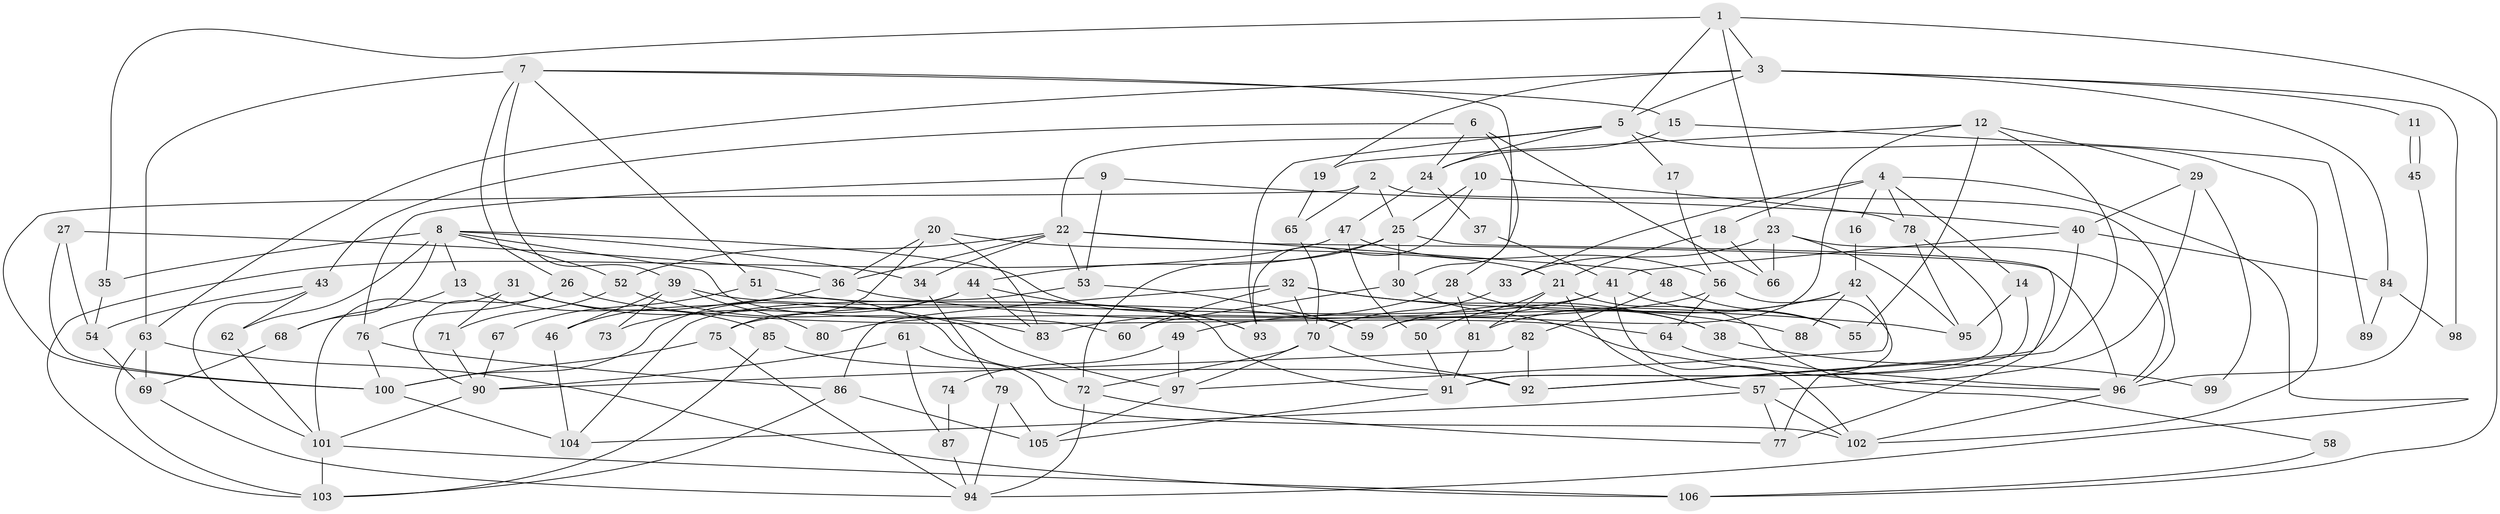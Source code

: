 // Generated by graph-tools (version 1.1) at 2025/49/03/09/25 04:49:14]
// undirected, 106 vertices, 212 edges
graph export_dot {
graph [start="1"]
  node [color=gray90,style=filled];
  1;
  2;
  3;
  4;
  5;
  6;
  7;
  8;
  9;
  10;
  11;
  12;
  13;
  14;
  15;
  16;
  17;
  18;
  19;
  20;
  21;
  22;
  23;
  24;
  25;
  26;
  27;
  28;
  29;
  30;
  31;
  32;
  33;
  34;
  35;
  36;
  37;
  38;
  39;
  40;
  41;
  42;
  43;
  44;
  45;
  46;
  47;
  48;
  49;
  50;
  51;
  52;
  53;
  54;
  55;
  56;
  57;
  58;
  59;
  60;
  61;
  62;
  63;
  64;
  65;
  66;
  67;
  68;
  69;
  70;
  71;
  72;
  73;
  74;
  75;
  76;
  77;
  78;
  79;
  80;
  81;
  82;
  83;
  84;
  85;
  86;
  87;
  88;
  89;
  90;
  91;
  92;
  93;
  94;
  95;
  96;
  97;
  98;
  99;
  100;
  101;
  102;
  103;
  104;
  105;
  106;
  1 -- 3;
  1 -- 106;
  1 -- 5;
  1 -- 23;
  1 -- 35;
  2 -- 96;
  2 -- 25;
  2 -- 65;
  2 -- 100;
  3 -- 19;
  3 -- 5;
  3 -- 11;
  3 -- 63;
  3 -- 84;
  3 -- 98;
  4 -- 14;
  4 -- 94;
  4 -- 16;
  4 -- 18;
  4 -- 33;
  4 -- 78;
  5 -- 102;
  5 -- 17;
  5 -- 22;
  5 -- 24;
  5 -- 93;
  6 -- 43;
  6 -- 28;
  6 -- 24;
  6 -- 66;
  7 -- 63;
  7 -- 30;
  7 -- 15;
  7 -- 26;
  7 -- 39;
  7 -- 51;
  8 -- 60;
  8 -- 35;
  8 -- 13;
  8 -- 34;
  8 -- 52;
  8 -- 62;
  8 -- 68;
  8 -- 93;
  9 -- 53;
  9 -- 76;
  9 -- 40;
  10 -- 93;
  10 -- 25;
  10 -- 78;
  11 -- 45;
  11 -- 45;
  12 -- 59;
  12 -- 92;
  12 -- 19;
  12 -- 29;
  12 -- 55;
  13 -- 68;
  13 -- 85;
  14 -- 91;
  14 -- 95;
  15 -- 24;
  15 -- 89;
  16 -- 42;
  17 -- 56;
  18 -- 66;
  18 -- 21;
  19 -- 65;
  20 -- 83;
  20 -- 21;
  20 -- 36;
  20 -- 75;
  21 -- 81;
  21 -- 50;
  21 -- 57;
  21 -- 58;
  22 -- 34;
  22 -- 36;
  22 -- 48;
  22 -- 52;
  22 -- 53;
  22 -- 96;
  23 -- 95;
  23 -- 33;
  23 -- 66;
  23 -- 96;
  24 -- 37;
  24 -- 47;
  25 -- 44;
  25 -- 77;
  25 -- 30;
  25 -- 72;
  26 -- 90;
  26 -- 64;
  26 -- 76;
  27 -- 36;
  27 -- 100;
  27 -- 54;
  28 -- 81;
  28 -- 83;
  28 -- 38;
  29 -- 40;
  29 -- 57;
  29 -- 99;
  30 -- 96;
  30 -- 60;
  31 -- 101;
  31 -- 72;
  31 -- 71;
  31 -- 97;
  32 -- 70;
  32 -- 86;
  32 -- 38;
  32 -- 60;
  32 -- 88;
  33 -- 70;
  34 -- 79;
  35 -- 54;
  36 -- 46;
  36 -- 95;
  37 -- 41;
  38 -- 99;
  39 -- 46;
  39 -- 59;
  39 -- 73;
  39 -- 80;
  40 -- 92;
  40 -- 41;
  40 -- 84;
  41 -- 102;
  41 -- 49;
  41 -- 55;
  41 -- 75;
  42 -- 59;
  42 -- 97;
  42 -- 81;
  42 -- 88;
  43 -- 62;
  43 -- 101;
  43 -- 54;
  44 -- 93;
  44 -- 100;
  44 -- 73;
  44 -- 83;
  45 -- 96;
  46 -- 104;
  47 -- 56;
  47 -- 50;
  47 -- 103;
  48 -- 55;
  48 -- 82;
  49 -- 97;
  49 -- 74;
  50 -- 91;
  51 -- 91;
  51 -- 67;
  52 -- 71;
  52 -- 83;
  53 -- 104;
  53 -- 59;
  54 -- 69;
  56 -- 77;
  56 -- 64;
  56 -- 80;
  57 -- 77;
  57 -- 102;
  57 -- 104;
  58 -- 106;
  61 -- 90;
  61 -- 102;
  61 -- 87;
  62 -- 101;
  63 -- 69;
  63 -- 103;
  63 -- 106;
  64 -- 96;
  65 -- 70;
  67 -- 90;
  68 -- 69;
  69 -- 94;
  70 -- 97;
  70 -- 72;
  70 -- 92;
  71 -- 90;
  72 -- 77;
  72 -- 94;
  74 -- 87;
  75 -- 94;
  75 -- 100;
  76 -- 100;
  76 -- 86;
  78 -- 91;
  78 -- 95;
  79 -- 105;
  79 -- 94;
  81 -- 91;
  82 -- 92;
  82 -- 90;
  84 -- 89;
  84 -- 98;
  85 -- 103;
  85 -- 92;
  86 -- 103;
  86 -- 105;
  87 -- 94;
  90 -- 101;
  91 -- 105;
  96 -- 102;
  97 -- 105;
  100 -- 104;
  101 -- 103;
  101 -- 106;
}
